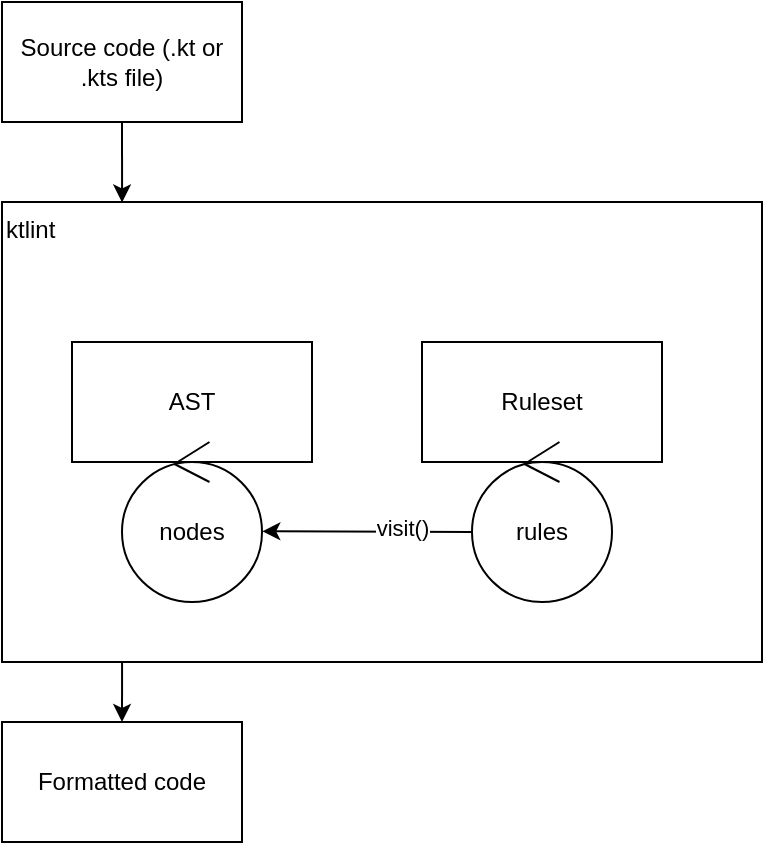 <mxfile version="14.7.7" type="github"><diagram id="bCdWjhEmp5OVnf0_gCHg" name="Page-1"><mxGraphModel dx="843" dy="553" grid="1" gridSize="10" guides="1" tooltips="1" connect="1" arrows="1" fold="1" page="1" pageScale="1" pageWidth="850" pageHeight="1100" math="0" shadow="0"><root><mxCell id="0"/><mxCell id="1" parent="0"/><mxCell id="Rk0G9RumHTEbqzkM2Pny-6" value="ktlint" style="rounded=0;whiteSpace=wrap;html=1;shadow=0;align=left;verticalAlign=top;" vertex="1" parent="1"><mxGeometry x="200" y="140" width="380" height="230" as="geometry"/></mxCell><mxCell id="Rk0G9RumHTEbqzkM2Pny-2" value="Source code (.kt or .kts file)" style="rounded=0;whiteSpace=wrap;html=1;" vertex="1" parent="1"><mxGeometry x="200" y="40" width="120" height="60" as="geometry"/></mxCell><mxCell id="Rk0G9RumHTEbqzkM2Pny-3" value="Ruleset" style="rounded=0;whiteSpace=wrap;html=1;" vertex="1" parent="1"><mxGeometry x="410" y="210" width="120" height="60" as="geometry"/></mxCell><mxCell id="Rk0G9RumHTEbqzkM2Pny-7" value="Formatted code" style="rounded=0;whiteSpace=wrap;html=1;shadow=0;" vertex="1" parent="1"><mxGeometry x="200" y="400" width="120" height="60" as="geometry"/></mxCell><mxCell id="Rk0G9RumHTEbqzkM2Pny-8" value="" style="endArrow=classic;html=1;exitX=0.158;exitY=1;exitDx=0;exitDy=0;entryX=0.5;entryY=0;entryDx=0;entryDy=0;exitPerimeter=0;" edge="1" parent="1" source="Rk0G9RumHTEbqzkM2Pny-6" target="Rk0G9RumHTEbqzkM2Pny-7"><mxGeometry width="50" height="50" relative="1" as="geometry"><mxPoint x="400" y="300" as="sourcePoint"/><mxPoint x="450" y="250" as="targetPoint"/></mxGeometry></mxCell><mxCell id="Rk0G9RumHTEbqzkM2Pny-9" value="" style="endArrow=classic;html=1;exitX=0.5;exitY=1;exitDx=0;exitDy=0;entryX=0.158;entryY=0.001;entryDx=0;entryDy=0;entryPerimeter=0;" edge="1" parent="1" source="Rk0G9RumHTEbqzkM2Pny-2" target="Rk0G9RumHTEbqzkM2Pny-6"><mxGeometry width="50" height="50" relative="1" as="geometry"><mxPoint x="270" y="220" as="sourcePoint"/><mxPoint x="270" y="270" as="targetPoint"/></mxGeometry></mxCell><mxCell id="Rk0G9RumHTEbqzkM2Pny-10" value="AST" style="rounded=0;whiteSpace=wrap;html=1;shadow=0;align=center;verticalAlign=middle;" vertex="1" parent="1"><mxGeometry x="235" y="210" width="120" height="60" as="geometry"/></mxCell><mxCell id="Rk0G9RumHTEbqzkM2Pny-11" value="nodes" style="ellipse;shape=umlControl;whiteSpace=wrap;html=1;rounded=0;shadow=0;align=center;verticalAlign=middle;" vertex="1" parent="1"><mxGeometry x="260" y="260" width="70" height="80" as="geometry"/></mxCell><mxCell id="Rk0G9RumHTEbqzkM2Pny-12" value="rules" style="ellipse;shape=umlControl;whiteSpace=wrap;html=1;rounded=0;shadow=0;align=center;verticalAlign=middle;" vertex="1" parent="1"><mxGeometry x="435" y="260" width="70" height="80" as="geometry"/></mxCell><mxCell id="Rk0G9RumHTEbqzkM2Pny-14" value="" style="endArrow=classic;html=1;entryX=1.002;entryY=0.558;entryDx=0;entryDy=0;entryPerimeter=0;" edge="1" parent="1" target="Rk0G9RumHTEbqzkM2Pny-11"><mxGeometry width="50" height="50" relative="1" as="geometry"><mxPoint x="435" y="305" as="sourcePoint"/><mxPoint x="450" y="260" as="targetPoint"/></mxGeometry></mxCell><mxCell id="Rk0G9RumHTEbqzkM2Pny-15" value="visit()" style="edgeLabel;html=1;align=center;verticalAlign=middle;resizable=0;points=[];" vertex="1" connectable="0" parent="Rk0G9RumHTEbqzkM2Pny-14"><mxGeometry x="-0.322" y="-3" relative="1" as="geometry"><mxPoint y="1" as="offset"/></mxGeometry></mxCell></root></mxGraphModel></diagram></mxfile>